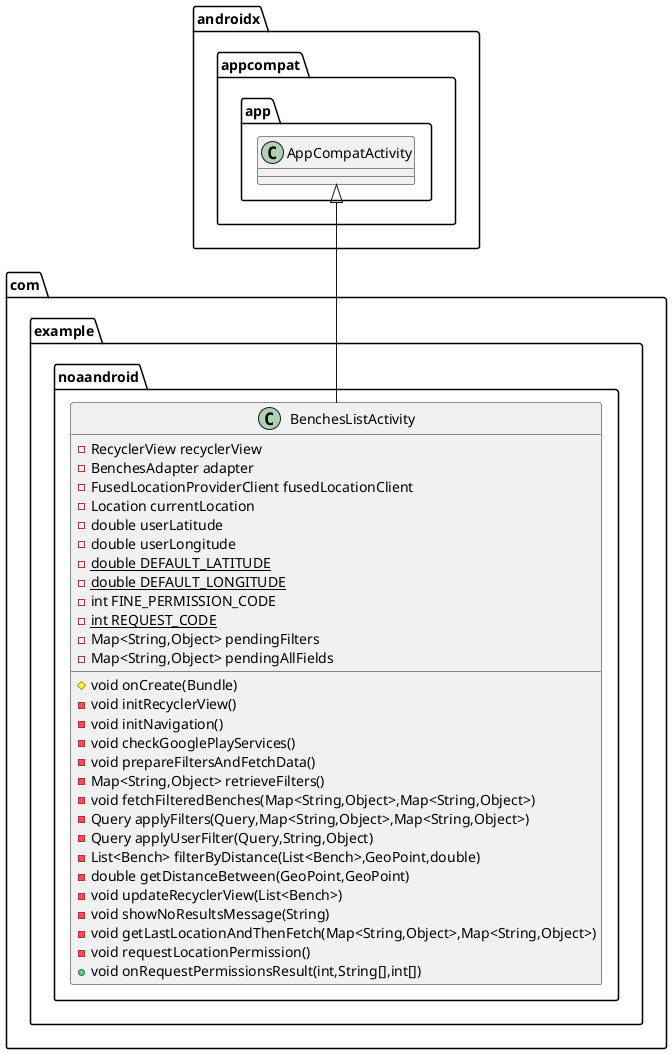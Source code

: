 @startuml
class com.example.noaandroid.BenchesListActivity {
- RecyclerView recyclerView
- BenchesAdapter adapter
- FusedLocationProviderClient fusedLocationClient
- Location currentLocation
- double userLatitude
- double userLongitude
- {static} double DEFAULT_LATITUDE
- {static} double DEFAULT_LONGITUDE
- int FINE_PERMISSION_CODE
- {static} int REQUEST_CODE
- Map<String,Object> pendingFilters
- Map<String,Object> pendingAllFields
# void onCreate(Bundle)
- void initRecyclerView()
- void initNavigation()
- void checkGooglePlayServices()
- void prepareFiltersAndFetchData()
- Map<String,Object> retrieveFilters()
- void fetchFilteredBenches(Map<String,Object>,Map<String,Object>)
- Query applyFilters(Query,Map<String,Object>,Map<String,Object>)
- Query applyUserFilter(Query,String,Object)
- List<Bench> filterByDistance(List<Bench>,GeoPoint,double)
- double getDistanceBetween(GeoPoint,GeoPoint)
- void updateRecyclerView(List<Bench>)
- void showNoResultsMessage(String)
- void getLastLocationAndThenFetch(Map<String,Object>,Map<String,Object>)
- void requestLocationPermission()
+ void onRequestPermissionsResult(int,String[],int[])
}




androidx.appcompat.app.AppCompatActivity <|-- com.example.noaandroid.BenchesListActivity
@enduml